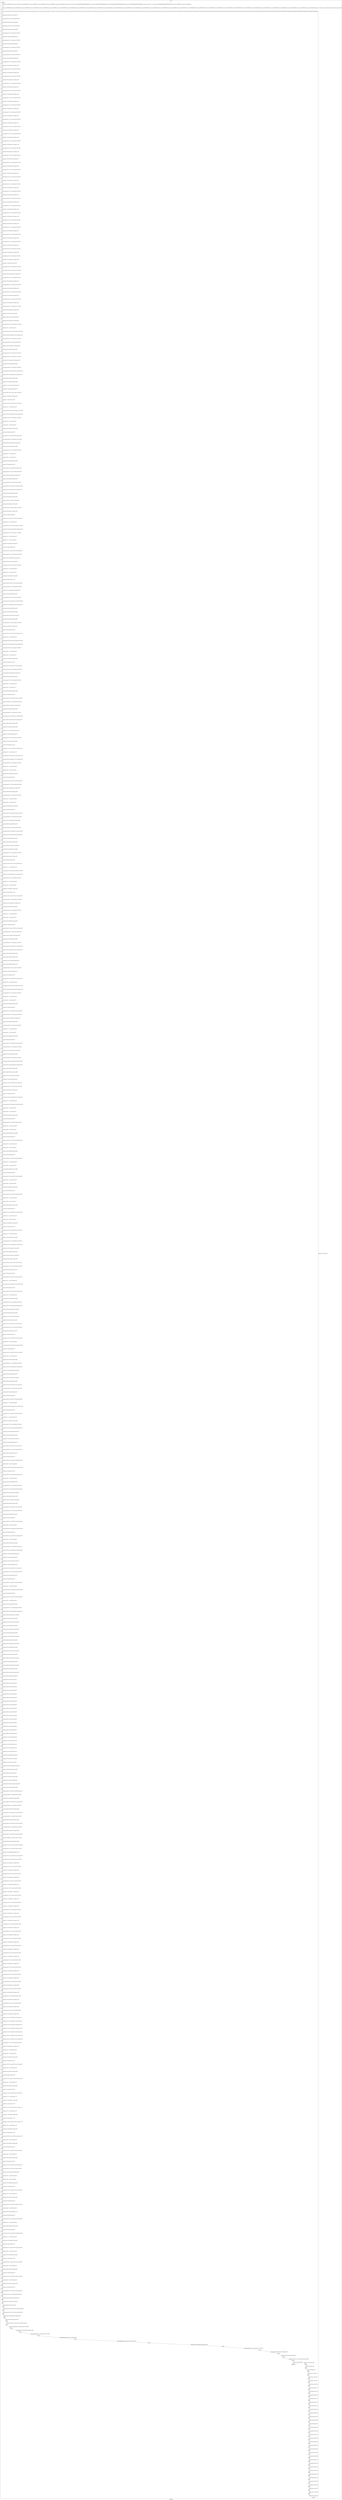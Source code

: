 digraph G {
label="Btor2XCFA";
subgraph cluster_0 {
label="main";
main_init[];
l1[];
l3[];
l4[];
l5[];
l6[];
l7[];
l8[];
l9[];
l10[];
l11[];
l12[];
l13[];
l14[];
l15[];
l16[];
l17[];
l18[];
l19[];
l20[];
l21[];
l22[];
l23[];
l24[];
l25[];
l26[];
l27[];
l28[];
l29[];
l30[];
l31[];
l32[];
l33[];
l34[];
l35[];
l36[];
l37[];
l38[];
l39[];
l40[];
l41[];
l42[];
l43[];
l44[];
l45[];
l46[];
l47[];
l48[];
l49[];
l50[];
l51[];
l52[];
l53[];
l54[];
l55[];
l56[];
l57[];
l58[];
l59[];
l60[];
l61[];
l62[];
l63[];
l64[];
l65[];
l66[];
l67[];
l68[];
l69[];
l70[];
l71[];
l72[];
l73[];
l74[];
l75[];
l76[];
l77[];
l78[];
l79[];
l80[];
l81[];
l82[];
l83[];
l84[];
l85[];
l86[];
l87[];
l88[];
l89[];
l90[];
l91[];
l92[];
l93[];
l94[];
l95[];
l96[];
l97[];
l98[];
l99[];
l100[];
l101[];
l102[];
l103[];
l104[];
l105[];
l106[];
l107[];
l108[];
l109[];
l110[];
l111[];
l112[];
l113[];
l114[];
l115[];
l116[];
l117[];
l118[];
l119[];
l120[];
l121[];
l122[];
l123[];
l124[];
l125[];
l126[];
l127[];
l128[];
l129[];
l130[];
l131[];
l132[];
l133[];
l134[];
l135[];
l136[];
l137[];
l138[];
l139[];
l140[];
l141[];
l142[];
l143[];
l144[];
l145[];
l146[];
l147[];
l148[];
l149[];
l150[];
l151[];
l152[];
l153[];
l154[];
l155[];
l156[];
l157[];
l158[];
l159[];
l160[];
l161[];
l162[];
l163[];
l164[];
l165[];
l166[];
l167[];
l168[];
l169[];
l170[];
l171[];
l172[];
l173[];
l174[];
l175[];
l176[];
l177[];
l178[];
l179[];
l180[];
l181[];
l182[];
l183[];
l184[];
l185[];
l186[];
l187[];
l188[];
l189[];
l190[];
l191[];
l192[];
l193[];
l194[];
l195[];
l196[];
l197[];
l198[];
l199[];
l200[];
l201[];
l202[];
l203[];
l204[];
l205[];
l206[];
l207[];
l208[];
l209[];
l210[];
l211[];
l212[];
l213[];
l214[];
l215[];
l216[];
l217[];
l218[];
l219[];
l220[];
l221[];
l222[];
l223[];
l224[];
l225[];
l226[];
l227[];
l228[];
l229[];
l230[];
l231[];
l232[];
l233[];
l234[];
l235[];
l236[];
l237[];
l238[];
l239[];
l240[];
l241[];
l242[];
l243[];
l244[];
l245[];
l246[];
l247[];
l248[];
l249[];
l250[];
l251[];
l252[];
l253[];
l254[];
l255[];
l256[];
l257[];
l258[];
l259[];
l260[];
l261[];
l262[];
l263[];
l264[];
l265[];
l266[];
l267[];
l268[];
l269[];
l270[];
l271[];
l272[];
l273[];
l274[];
l275[];
l276[];
l277[];
l278[];
l279[];
l280[];
l281[];
l282[];
l283[];
l284[];
l285[];
l286[];
l287[];
l288[];
l289[];
l290[];
l291[];
l292[];
l293[];
l294[];
l295[];
l296[];
l297[];
l298[];
l299[];
l300[];
l301[];
l302[];
l303[];
l304[];
l305[];
l306[];
l307[];
l308[];
l309[];
l310[];
l311[];
l312[];
l313[];
l314[];
l315[];
l316[];
l317[];
l318[];
l319[];
l320[];
l321[];
l322[];
l323[];
l324[];
l325[];
l326[];
l327[];
l328[];
l329[];
l330[];
l331[];
l332[];
l333[];
l334[];
l335[];
l336[];
l337[];
l338[];
l339[];
l340[];
l341[];
l342[];
l343[];
l344[];
l345[];
l346[];
l347[];
l348[];
l349[];
l350[];
l351[];
l352[];
l353[];
l354[];
l355[];
l356[];
l357[];
l358[];
l359[];
l360[];
l361[];
l362[];
l363[];
l364[];
l365[];
l366[];
l367[];
l368[];
l369[];
l370[];
l371[];
l372[];
l373[];
l374[];
l375[];
l376[];
l377[];
l378[];
l379[];
l380[];
l381[];
l382[];
l383[];
l384[];
l385[];
l386[];
l387[];
l388[];
l389[];
l390[];
l391[];
l392[];
l393[];
l394[];
l395[];
l396[];
l397[];
l398[];
l399[];
l400[];
l401[];
l402[];
l403[];
l404[];
l405[];
l406[];
l407[];
l408[];
l409[];
l410[];
l411[];
l412[];
l413[];
l414[];
l415[];
l416[];
l417[];
l418[];
l419[];
l420[];
l421[];
l422[];
l423[];
l424[];
l425[];
l426[];
l427[];
l428[];
l429[];
l430[];
l431[];
l432[];
l433[];
l434[];
l435[];
l436[];
l437[];
l438[];
l439[];
l440[];
l441[];
l442[];
l443[];
l444[];
l445[];
l446[];
l447[];
l448[];
l449[];
l450[];
l451[];
l452[];
l453[];
l454[];
l455[];
l456[];
l457[];
l458[];
l459[];
l460[];
l461[];
l462[];
l463[];
l464[];
l465[];
l466[];
l467[];
l468[];
l469[];
l470[];
l471[];
l472[];
l473[];
l474[];
l475[];
l476[];
l477[];
l478[];
l479[];
l480[];
l481[];
l482[];
l483[];
l484[];
l485[];
l486[];
l487[];
l488[];
l489[];
l490[];
l491[];
l492[];
l493[];
l494[];
l495[];
l496[];
l497[];
l498[];
l499[];
l500[];
l501[];
l502[];
l503[];
l504[];
l505[];
l506[];
l507[];
l508[];
l509[];
l510[];
l511[];
l512[];
l513[];
l514[];
l515[];
l516[];
l517[];
l518[];
l519[];
l520[];
l521[];
l522[];
l523[];
l524[];
l525[];
l526[];
l527[];
l528[];
l529[];
l530[];
l531[];
l532[];
l533[];
l534[];
l535[];
l536[];
l537[];
l538[];
l539[];
l540[];
l541[];
l542[];
l543[];
l544[];
l545[];
l546[];
l547[];
l548[];
l549[];
l550[];
l551[];
l552[];
l553[];
l554[];
l555[];
l556[];
l557[];
l558[];
l559[];
l560[];
l561[];
l562[];
l563[];
l564[];
l565[];
l566[];
l567[];
l568[];
l569[];
l570[];
l571[];
l572[];
l573[];
l574[];
l575[];
l576[];
l577[];
l578[];
l579[];
l580[];
l581[];
l582[];
l583[];
l584[];
l585[];
l586[];
l587[];
l588[];
l589[];
l590[];
l591[];
l592[];
l593[];
l594[];
l595[];
l596[];
l597[];
l598[];
l599[];
l600[];
l601[];
l602[];
l603[];
l604[];
l605[];
l606[];
l607[];
l608[];
l609[];
l610[];
l611[];
l612[];
l613[];
l614[];
l615[];
l616[];
l617[];
l618[];
l619[];
l620[];
l621[];
l622[];
l623[];
l624[];
l625[];
l626[];
l627[];
l628[];
l629[];
l630[];
l631[];
l632[];
l633[];
l634[];
l635[];
l636[];
l637[];
l638[];
l639[];
l640[];
l641[];
l642[];
l643[];
l644[];
l645[];
l646[];
l647[];
l648[];
l649[];
l650[];
l651[];
l652[];
l653[];
l654[];
l655[];
l656[];
l657[];
main_error[];
l658[];
l659[];
l660[];
l661[];
l662[];
l663[];
l664[];
l665[];
l666[];
l667[];
l668[];
l669[];
l670[];
l671[];
l672[];
l673[];
l674[];
l675[];
l676[];
l677[];
l678[];
l679[];
l680[];
l681[];
l682[];
l683[];
l684[];
l685[];
l686[];
l687[];
l688[];
l689[];
l690[];
l691[];
l692[];
l693[];
l694[];
l695[];
main_init -> l1 [label="[(assign const_5 #b00000000),(assign const_74 #b0),(assign const_84 #b00000000),(assign const_87 #b00000001),(assign const_90 #b00000010),(assign const_93 #b00000011),(assign const_96 #b00000100),(assign const_231 #b1),(assign const_252 #b00000000000000000000000000000011),(assign const_253 #b000000000000000000000000),(assign const_266 #b00000000000000000000000000000000),(assign const_275 #b00000000000000000000000000000001),(assign const_473 #b11111111),(assign const_480 #b00000000000000000000000000000010),(assign const_748 #b00000110),(assign const_749 #b00000101)] "];
l3 -> l4 [label="[(havoc input_159),(havoc input_161),(havoc input_163),(havoc input_165),(havoc input_167),(havoc input_169),(havoc input_171),(havoc input_173),(havoc input_175),(havoc input_177),(havoc input_179),(havoc input_181),(havoc input_183),(havoc input_185),(havoc input_187),(havoc input_189),(havoc input_191),(havoc input_193),(havoc input_195),(havoc input_197),(havoc input_199),(havoc input_201),(havoc input_203),(havoc input_205),(havoc input_207),(havoc input_209),(havoc input_211),(havoc input_213),(havoc input_215),(havoc input_217),(havoc input_219),(havoc input_221),(havoc input_223),(havoc input_225),(havoc input_227),(havoc input_229),(havoc input_233),(havoc input_249),(havoc input_273),(havoc input_307),(havoc input_340),(havoc input_373),(havoc input_406),(havoc input_439),(havoc input_472),(havoc input_525),(havoc input_543),(havoc input_561),(havoc input_579),(havoc input_597),(havoc input_615),(havoc input_633),(havoc input_636),(havoc input_639),(havoc input_642),(havoc input_645),(havoc input_648),(havoc input_651)] "];
l4 -> l5 [label="[(assign binary_83 (bvand state_75 (bvnot state_77)))] "];
l5 -> l6 [label="[(assign comparison_85 (ite (= const_84 state_6) #b1 #b0))] "];
l6 -> l7 [label="[(assign binary_86 (bvand binary_83 comparison_85))] "];
l7 -> l8 [label="[(assign comparison_88 (ite (= const_87 state_8) #b1 #b0))] "];
l8 -> l9 [label="[(assign binary_89 (bvand binary_86 comparison_88))] "];
l9 -> l10 [label="[(assign comparison_91 (ite (= const_90 state_10) #b1 #b0))] "];
l10 -> l11 [label="[(assign binary_92 (bvand binary_89 comparison_91))] "];
l11 -> l12 [label="[(assign comparison_94 (ite (= const_93 state_12) #b1 #b0))] "];
l12 -> l13 [label="[(assign binary_95 (bvand binary_92 comparison_94))] "];
l13 -> l14 [label="[(assign comparison_97 (ite (= const_96 state_14) #b1 #b0))] "];
l14 -> l15 [label="[(assign binary_98 (bvand binary_95 comparison_97))] "];
l15 -> l16 [label="[(assign comparison_99 (ite (= const_84 state_16) #b1 #b0))] "];
l16 -> l17 [label="[(assign binary_100 (bvand binary_98 comparison_99))] "];
l17 -> l18 [label="[(assign comparison_101 (ite (= const_93 state_18) #b1 #b0))] "];
l18 -> l19 [label="[(assign binary_102 (bvand binary_100 comparison_101))] "];
l19 -> l20 [label="[(assign comparison_103 (ite (= const_87 state_20) #b1 #b0))] "];
l20 -> l21 [label="[(assign binary_104 (bvand binary_102 comparison_103))] "];
l21 -> l22 [label="[(assign comparison_105 (ite (= const_84 state_22) #b1 #b0))] "];
l22 -> l23 [label="[(assign binary_106 (bvand binary_104 comparison_105))] "];
l23 -> l24 [label="[(assign comparison_107 (ite (= const_84 state_24) #b1 #b0))] "];
l24 -> l25 [label="[(assign binary_108 (bvand binary_106 comparison_107))] "];
l25 -> l26 [label="[(assign comparison_109 (ite (= const_87 state_26) #b1 #b0))] "];
l26 -> l27 [label="[(assign binary_110 (bvand binary_108 comparison_109))] "];
l27 -> l28 [label="[(assign comparison_111 (ite (= const_87 state_28) #b1 #b0))] "];
l28 -> l29 [label="[(assign binary_112 (bvand binary_110 comparison_111))] "];
l29 -> l30 [label="[(assign comparison_113 (ite (= const_84 state_30) #b1 #b0))] "];
l30 -> l31 [label="[(assign binary_114 (bvand binary_112 comparison_113))] "];
l31 -> l32 [label="[(assign comparison_115 (ite (= const_84 state_32) #b1 #b0))] "];
l32 -> l33 [label="[(assign binary_116 (bvand binary_114 comparison_115))] "];
l33 -> l34 [label="[(assign comparison_117 (ite (= const_84 state_34) #b1 #b0))] "];
l34 -> l35 [label="[(assign binary_118 (bvand binary_116 comparison_117))] "];
l35 -> l36 [label="[(assign comparison_119 (ite (= const_87 state_36) #b1 #b0))] "];
l36 -> l37 [label="[(assign binary_120 (bvand binary_118 comparison_119))] "];
l37 -> l38 [label="[(assign comparison_121 (ite (= const_87 state_38) #b1 #b0))] "];
l38 -> l39 [label="[(assign binary_122 (bvand binary_120 comparison_121))] "];
l39 -> l40 [label="[(assign comparison_123 (ite (= const_84 state_40) #b1 #b0))] "];
l40 -> l41 [label="[(assign binary_124 (bvand binary_122 comparison_123))] "];
l41 -> l42 [label="[(assign comparison_125 (ite (= const_84 state_42) #b1 #b0))] "];
l42 -> l43 [label="[(assign binary_126 (bvand binary_124 comparison_125))] "];
l43 -> l44 [label="[(assign comparison_127 (ite (= const_87 state_44) #b1 #b0))] "];
l44 -> l45 [label="[(assign binary_128 (bvand binary_126 comparison_127))] "];
l45 -> l46 [label="[(assign comparison_129 (ite (= const_84 state_46) #b1 #b0))] "];
l46 -> l47 [label="[(assign binary_130 (bvand binary_128 comparison_129))] "];
l47 -> l48 [label="[(assign comparison_131 (ite (= const_87 state_48) #b1 #b0))] "];
l48 -> l49 [label="[(assign binary_132 (bvand binary_130 comparison_131))] "];
l49 -> l50 [label="[(assign comparison_133 (ite (= const_87 state_50) #b1 #b0))] "];
l50 -> l51 [label="[(assign binary_134 (bvand binary_132 comparison_133))] "];
l51 -> l52 [label="[(assign comparison_135 (ite (= const_84 state_52) #b1 #b0))] "];
l52 -> l53 [label="[(assign binary_136 (bvand binary_134 comparison_135))] "];
l53 -> l54 [label="[(assign comparison_137 (ite (= const_84 state_54) #b1 #b0))] "];
l54 -> l55 [label="[(assign binary_138 (bvand binary_136 comparison_137))] "];
l55 -> l56 [label="[(assign comparison_139 (ite (= const_84 state_56) #b1 #b0))] "];
l56 -> l57 [label="[(assign binary_140 (bvand binary_138 comparison_139))] "];
l57 -> l58 [label="[(assign comparison_141 (ite (= const_84 state_58) #b1 #b0))] "];
l58 -> l59 [label="[(assign binary_142 (bvand binary_140 comparison_141))] "];
l59 -> l60 [label="[(assign comparison_143 (ite (= const_84 state_60) #b1 #b0))] "];
l60 -> l61 [label="[(assign binary_144 (bvand binary_142 comparison_143))] "];
l61 -> l62 [label="[(assign comparison_145 (ite (= const_84 state_62) #b1 #b0))] "];
l62 -> l63 [label="[(assign binary_146 (bvand binary_144 comparison_145))] "];
l63 -> l64 [label="[(assign comparison_147 (ite (= const_84 state_64) #b1 #b0))] "];
l64 -> l65 [label="[(assign binary_148 (bvand binary_146 comparison_147))] "];
l65 -> l66 [label="[(assign comparison_149 (ite (= const_84 state_66) #b1 #b0))] "];
l66 -> l67 [label="[(assign binary_150 (bvand binary_148 comparison_149))] "];
l67 -> l68 [label="[(assign comparison_151 (ite (= const_84 state_68) #b1 #b0))] "];
l68 -> l69 [label="[(assign binary_152 (bvand binary_150 comparison_151))] "];
l69 -> l70 [label="[(assign comparison_153 (ite (= const_84 state_70) #b1 #b0))] "];
l70 -> l71 [label="[(assign binary_154 (bvand binary_152 comparison_153))] "];
l71 -> l72 [label="[(assign comparison_155 (ite (= const_84 state_72) #b1 #b0))] "];
l72 -> l73 [label="[(assign binary_156 (bvand binary_154 comparison_155))] "];
l73 -> l74 [label="[(assign binary_157 (bvand state_81 binary_156))] "];
l74 -> l75 [label="[(assign comparison_234 (ite (= const_84 input_159) #b1 #b0))] "];
l75 -> l76 [label="[(assign comparison_235 (ite (= const_84 input_161) #b1 #b0))] "];
l76 -> l77 [label="[(assign binary_236 (bvand comparison_234 comparison_235))] "];
l77 -> l78 [label="[(assign comparison_237 (ite (= const_84 input_163) #b1 #b0))] "];
l78 -> l79 [label="[(assign binary_238 (bvand binary_236 comparison_237))] "];
l79 -> l80 [label="[(assign comparison_239 (ite (= const_84 input_165) #b1 #b0))] "];
l80 -> l81 [label="[(assign binary_240 (bvand binary_238 comparison_239))] "];
l81 -> l82 [label="[(assign comparison_241 (ite (= const_84 input_167) #b1 #b0))] "];
l82 -> l83 [label="[(assign binary_242 (bvand binary_240 comparison_241))] "];
l83 -> l84 [label="[(assign comparison_243 (ite (= const_84 input_169) #b1 #b0))] "];
l84 -> l85 [label="[(assign binary_244 (bvand binary_242 comparison_243))] "];
l85 -> l86 [label="[(assign comparison_245 (ite (= const_84 input_171) #b1 #b0))] "];
l86 -> l87 [label="[(assign binary_246 (bvand binary_244 comparison_245))] "];
l87 -> l88 [label="[(assign binary_247 (bvand input_227 binary_246))] "];
l88 -> l89 [label="[(assign binary_248 (bvor (bvnot input_233) binary_247))] "];
l89 -> l90 [label="[(assign binary_250 (bvand input_227 (bvnot input_233)))] "];
l90 -> l91 [label="[(assign comparison_251 (ite (= input_159 input_215) #b1 #b0))] "];
l91 -> l92 [label="[(assign binary_254 (++ const_253 input_221))] "];
l92 -> l93 [label="[(assign comparison_255 (ite (bvule const_252 binary_254) #b1 #b0))] "];
l93 -> l94 [label="[(assign binary_256 (bvand comparison_251 (bvnot comparison_255)))] "];
l94 -> l95 [label="[(assign comparison_257 (ite (= const_84 input_173) #b1 #b0))] "];
l95 -> l96 [label="[(assign comparison_258 (ite (= const_84 input_219) #b1 #b0))] "];
l96 -> l97 [label="[(assign binary_259 (bvor comparison_257 comparison_258))] "];
l97 -> l98 [label="[(assign binary_260 (bvand binary_256 binary_259))] "];
l98 -> l99 [label="[(assign comparison_261 (ite (= const_84 input_187) #b1 #b0))] "];
l99 -> l100 [label="[(assign comparison_262 (ite (= const_84 input_217) #b1 #b0))] "];
l100 -> l101 [label="[(assign binary_263 (bvor comparison_261 comparison_262))] "];
l101 -> l102 [label="[(assign binary_264 (bvand binary_260 binary_263))] "];
l102 -> l103 [label="[(assign comparison_265 (ite (= const_84 input_201) #b1 #b0))] "];
l103 -> l104 [label="[(assign comparison_267 (ite (bvule binary_254 const_266) #b1 #b0))] "];
l104 -> l105 [label="[(assign binary_268 (bvor comparison_265 (bvnot comparison_267)))] "];
l105 -> l106 [label="[(assign binary_269 (bvand binary_264 binary_268))] "];
l106 -> l107 [label="[(assign binary_270 (bvand binary_250 binary_269))] "];
l107 -> l108 [label="[(assign binary_271 (bvor (bvnot input_249) binary_270))] "];
l108 -> l109 [label="[(assign binary_272 (bvand binary_248 binary_271))] "];
l109 -> l110 [label="[(assign comparison_274 (ite (= input_161 input_215) #b1 #b0))] "];
l110 -> l111 [label="[(assign binary_276 (bvadd const_275 binary_254))] "];
l111 -> l112 [label="[(assign slice_277 (extract binary_276 0 8))] "];
l112 -> l113 [label="[(assign ternary_278 (ite (= input_249 #b1) slice_277 input_221))] "];
l113 -> l114 [label="[(assign binary_279 (++ const_253 ternary_278))] "];
l114 -> l115 [label="[(assign comparison_280 (ite (bvule const_252 binary_279) #b1 #b0))] "];
l115 -> l116 [label="[(assign binary_281 (bvand comparison_274 (bvnot comparison_280)))] "];
l116 -> l117 [label="[(assign comparison_282 (ite (= const_84 input_175) #b1 #b0))] "];
l117 -> l118 [label="[(assign binary_283 (++ const_253 input_219))] "];
l118 -> l119 [label="[(assign binary_284 (++ const_253 input_187))] "];
l119 -> l120 [label="[(assign binary_285 (bvadd binary_283 binary_284))] "];
l120 -> l121 [label="[(assign slice_286 (extract binary_285 0 8))] "];
l121 -> l122 [label="[(assign ternary_287 (ite (= input_249 #b1) slice_286 input_219))] "];
l122 -> l123 [label="[(assign comparison_288 (ite (= const_84 ternary_287) #b1 #b0))] "];
l123 -> l124 [label="[(assign binary_289 (bvor comparison_282 comparison_288))] "];
l124 -> l125 [label="[(assign binary_290 (bvand binary_281 binary_289))] "];
l125 -> l126 [label="[(assign comparison_291 (ite (= const_84 input_189) #b1 #b0))] "];
l126 -> l127 [label="[(assign binary_292 (++ const_253 input_217))] "];
l127 -> l128 [label="[(assign binary_293 (++ const_253 input_173))] "];
l128 -> l129 [label="[(assign binary_294 (bvadd binary_292 binary_293))] "];
l129 -> l130 [label="[(assign slice_295 (extract binary_294 0 8))] "];
l130 -> l131 [label="[(assign ternary_296 (ite (= input_249 #b1) slice_295 input_217))] "];
l131 -> l132 [label="[(assign comparison_297 (ite (= const_84 ternary_296) #b1 #b0))] "];
l132 -> l133 [label="[(assign binary_298 (bvor comparison_291 comparison_297))] "];
l133 -> l134 [label="[(assign binary_299 (bvand binary_290 binary_298))] "];
l134 -> l135 [label="[(assign comparison_300 (ite (= const_84 input_203) #b1 #b0))] "];
l135 -> l136 [label="[(assign comparison_301 (ite (bvule binary_279 const_266) #b1 #b0))] "];
l136 -> l137 [label="[(assign binary_302 (bvor comparison_300 (bvnot comparison_301)))] "];
l137 -> l138 [label="[(assign binary_303 (bvand binary_299 binary_302))] "];
l138 -> l139 [label="[(assign binary_304 (bvand binary_250 binary_303))] "];
l139 -> l140 [label="[(assign binary_305 (bvor (bvnot input_273) binary_304))] "];
l140 -> l141 [label="[(assign binary_306 (bvand binary_272 binary_305))] "];
l141 -> l142 [label="[(assign comparison_308 (ite (= input_163 input_215) #b1 #b0))] "];
l142 -> l143 [label="[(assign binary_309 (bvadd const_275 binary_279))] "];
l143 -> l144 [label="[(assign slice_310 (extract binary_309 0 8))] "];
l144 -> l145 [label="[(assign ternary_311 (ite (= input_273 #b1) slice_310 ternary_278))] "];
l145 -> l146 [label="[(assign binary_312 (++ const_253 ternary_311))] "];
l146 -> l147 [label="[(assign comparison_313 (ite (bvule const_252 binary_312) #b1 #b0))] "];
l147 -> l148 [label="[(assign binary_314 (bvand comparison_308 (bvnot comparison_313)))] "];
l148 -> l149 [label="[(assign comparison_315 (ite (= const_84 input_177) #b1 #b0))] "];
l149 -> l150 [label="[(assign binary_316 (++ const_253 ternary_287))] "];
l150 -> l151 [label="[(assign binary_317 (++ const_253 input_189))] "];
l151 -> l152 [label="[(assign binary_318 (bvadd binary_316 binary_317))] "];
l152 -> l153 [label="[(assign slice_319 (extract binary_318 0 8))] "];
l153 -> l154 [label="[(assign ternary_320 (ite (= input_273 #b1) slice_319 ternary_287))] "];
l154 -> l155 [label="[(assign comparison_321 (ite (= const_84 ternary_320) #b1 #b0))] "];
l155 -> l156 [label="[(assign binary_322 (bvor comparison_315 comparison_321))] "];
l156 -> l157 [label="[(assign binary_323 (bvand binary_314 binary_322))] "];
l157 -> l158 [label="[(assign comparison_324 (ite (= const_84 input_191) #b1 #b0))] "];
l158 -> l159 [label="[(assign binary_325 (++ const_253 ternary_296))] "];
l159 -> l160 [label="[(assign binary_326 (++ const_253 input_175))] "];
l160 -> l161 [label="[(assign binary_327 (bvadd binary_325 binary_326))] "];
l161 -> l162 [label="[(assign slice_328 (extract binary_327 0 8))] "];
l162 -> l163 [label="[(assign ternary_329 (ite (= input_273 #b1) slice_328 ternary_296))] "];
l163 -> l164 [label="[(assign comparison_330 (ite (= const_84 ternary_329) #b1 #b0))] "];
l164 -> l165 [label="[(assign binary_331 (bvor comparison_324 comparison_330))] "];
l165 -> l166 [label="[(assign binary_332 (bvand binary_323 binary_331))] "];
l166 -> l167 [label="[(assign comparison_333 (ite (= const_84 input_205) #b1 #b0))] "];
l167 -> l168 [label="[(assign comparison_334 (ite (bvule binary_312 const_266) #b1 #b0))] "];
l168 -> l169 [label="[(assign binary_335 (bvor comparison_333 (bvnot comparison_334)))] "];
l169 -> l170 [label="[(assign binary_336 (bvand binary_332 binary_335))] "];
l170 -> l171 [label="[(assign binary_337 (bvand binary_250 binary_336))] "];
l171 -> l172 [label="[(assign binary_338 (bvor (bvnot input_307) binary_337))] "];
l172 -> l173 [label="[(assign binary_339 (bvand binary_306 binary_338))] "];
l173 -> l174 [label="[(assign comparison_341 (ite (= input_165 input_215) #b1 #b0))] "];
l174 -> l175 [label="[(assign binary_342 (bvadd const_275 binary_312))] "];
l175 -> l176 [label="[(assign slice_343 (extract binary_342 0 8))] "];
l176 -> l177 [label="[(assign ternary_344 (ite (= input_307 #b1) slice_343 ternary_311))] "];
l177 -> l178 [label="[(assign binary_345 (++ const_253 ternary_344))] "];
l178 -> l179 [label="[(assign comparison_346 (ite (bvule const_252 binary_345) #b1 #b0))] "];
l179 -> l180 [label="[(assign binary_347 (bvand comparison_341 (bvnot comparison_346)))] "];
l180 -> l181 [label="[(assign comparison_348 (ite (= const_84 input_179) #b1 #b0))] "];
l181 -> l182 [label="[(assign binary_349 (++ const_253 ternary_320))] "];
l182 -> l183 [label="[(assign binary_350 (++ const_253 input_191))] "];
l183 -> l184 [label="[(assign binary_351 (bvadd binary_349 binary_350))] "];
l184 -> l185 [label="[(assign slice_352 (extract binary_351 0 8))] "];
l185 -> l186 [label="[(assign ternary_353 (ite (= input_307 #b1) slice_352 ternary_320))] "];
l186 -> l187 [label="[(assign comparison_354 (ite (= const_84 ternary_353) #b1 #b0))] "];
l187 -> l188 [label="[(assign binary_355 (bvor comparison_348 comparison_354))] "];
l188 -> l189 [label="[(assign binary_356 (bvand binary_347 binary_355))] "];
l189 -> l190 [label="[(assign comparison_357 (ite (= const_84 input_193) #b1 #b0))] "];
l190 -> l191 [label="[(assign binary_358 (++ const_253 ternary_329))] "];
l191 -> l192 [label="[(assign binary_359 (++ const_253 input_177))] "];
l192 -> l193 [label="[(assign binary_360 (bvadd binary_358 binary_359))] "];
l193 -> l194 [label="[(assign slice_361 (extract binary_360 0 8))] "];
l194 -> l195 [label="[(assign ternary_362 (ite (= input_307 #b1) slice_361 ternary_329))] "];
l195 -> l196 [label="[(assign comparison_363 (ite (= const_84 ternary_362) #b1 #b0))] "];
l196 -> l197 [label="[(assign binary_364 (bvor comparison_357 comparison_363))] "];
l197 -> l198 [label="[(assign binary_365 (bvand binary_356 binary_364))] "];
l198 -> l199 [label="[(assign comparison_366 (ite (= const_84 input_207) #b1 #b0))] "];
l199 -> l200 [label="[(assign comparison_367 (ite (bvule binary_345 const_266) #b1 #b0))] "];
l200 -> l201 [label="[(assign binary_368 (bvor comparison_366 (bvnot comparison_367)))] "];
l201 -> l202 [label="[(assign binary_369 (bvand binary_365 binary_368))] "];
l202 -> l203 [label="[(assign binary_370 (bvand binary_250 binary_369))] "];
l203 -> l204 [label="[(assign binary_371 (bvor (bvnot input_340) binary_370))] "];
l204 -> l205 [label="[(assign binary_372 (bvand binary_339 binary_371))] "];
l205 -> l206 [label="[(assign comparison_374 (ite (= input_167 input_215) #b1 #b0))] "];
l206 -> l207 [label="[(assign binary_375 (bvadd const_275 binary_345))] "];
l207 -> l208 [label="[(assign slice_376 (extract binary_375 0 8))] "];
l208 -> l209 [label="[(assign ternary_377 (ite (= input_340 #b1) slice_376 ternary_344))] "];
l209 -> l210 [label="[(assign binary_378 (++ const_253 ternary_377))] "];
l210 -> l211 [label="[(assign comparison_379 (ite (bvule const_252 binary_378) #b1 #b0))] "];
l211 -> l212 [label="[(assign binary_380 (bvand comparison_374 (bvnot comparison_379)))] "];
l212 -> l213 [label="[(assign comparison_381 (ite (= const_84 input_181) #b1 #b0))] "];
l213 -> l214 [label="[(assign binary_382 (++ const_253 ternary_353))] "];
l214 -> l215 [label="[(assign binary_383 (++ const_253 input_193))] "];
l215 -> l216 [label="[(assign binary_384 (bvadd binary_382 binary_383))] "];
l216 -> l217 [label="[(assign slice_385 (extract binary_384 0 8))] "];
l217 -> l218 [label="[(assign ternary_386 (ite (= input_340 #b1) slice_385 ternary_353))] "];
l218 -> l219 [label="[(assign comparison_387 (ite (= const_84 ternary_386) #b1 #b0))] "];
l219 -> l220 [label="[(assign binary_388 (bvor comparison_381 comparison_387))] "];
l220 -> l221 [label="[(assign binary_389 (bvand binary_380 binary_388))] "];
l221 -> l222 [label="[(assign comparison_390 (ite (= const_84 input_195) #b1 #b0))] "];
l222 -> l223 [label="[(assign binary_391 (++ const_253 ternary_362))] "];
l223 -> l224 [label="[(assign binary_392 (++ const_253 input_179))] "];
l224 -> l225 [label="[(assign binary_393 (bvadd binary_391 binary_392))] "];
l225 -> l226 [label="[(assign slice_394 (extract binary_393 0 8))] "];
l226 -> l227 [label="[(assign ternary_395 (ite (= input_340 #b1) slice_394 ternary_362))] "];
l227 -> l228 [label="[(assign comparison_396 (ite (= const_84 ternary_395) #b1 #b0))] "];
l228 -> l229 [label="[(assign binary_397 (bvor comparison_390 comparison_396))] "];
l229 -> l230 [label="[(assign binary_398 (bvand binary_389 binary_397))] "];
l230 -> l231 [label="[(assign comparison_399 (ite (= const_84 input_209) #b1 #b0))] "];
l231 -> l232 [label="[(assign comparison_400 (ite (bvule binary_378 const_266) #b1 #b0))] "];
l232 -> l233 [label="[(assign binary_401 (bvor comparison_399 (bvnot comparison_400)))] "];
l233 -> l234 [label="[(assign binary_402 (bvand binary_398 binary_401))] "];
l234 -> l235 [label="[(assign binary_403 (bvand binary_250 binary_402))] "];
l235 -> l236 [label="[(assign binary_404 (bvor (bvnot input_373) binary_403))] "];
l236 -> l237 [label="[(assign binary_405 (bvand binary_372 binary_404))] "];
l237 -> l238 [label="[(assign comparison_407 (ite (= input_169 input_215) #b1 #b0))] "];
l238 -> l239 [label="[(assign binary_408 (bvadd const_275 binary_378))] "];
l239 -> l240 [label="[(assign slice_409 (extract binary_408 0 8))] "];
l240 -> l241 [label="[(assign ternary_410 (ite (= input_373 #b1) slice_409 ternary_377))] "];
l241 -> l242 [label="[(assign binary_411 (++ const_253 ternary_410))] "];
l242 -> l243 [label="[(assign comparison_412 (ite (bvule const_252 binary_411) #b1 #b0))] "];
l243 -> l244 [label="[(assign binary_413 (bvand comparison_407 (bvnot comparison_412)))] "];
l244 -> l245 [label="[(assign comparison_414 (ite (= const_84 input_183) #b1 #b0))] "];
l245 -> l246 [label="[(assign binary_415 (++ const_253 ternary_386))] "];
l246 -> l247 [label="[(assign binary_416 (++ const_253 input_195))] "];
l247 -> l248 [label="[(assign binary_417 (bvadd binary_415 binary_416))] "];
l248 -> l249 [label="[(assign slice_418 (extract binary_417 0 8))] "];
l249 -> l250 [label="[(assign ternary_419 (ite (= input_373 #b1) slice_418 ternary_386))] "];
l250 -> l251 [label="[(assign comparison_420 (ite (= const_84 ternary_419) #b1 #b0))] "];
l251 -> l252 [label="[(assign binary_421 (bvor comparison_414 comparison_420))] "];
l252 -> l253 [label="[(assign binary_422 (bvand binary_413 binary_421))] "];
l253 -> l254 [label="[(assign comparison_423 (ite (= const_84 input_197) #b1 #b0))] "];
l254 -> l255 [label="[(assign binary_424 (++ const_253 ternary_395))] "];
l255 -> l256 [label="[(assign binary_425 (++ const_253 input_181))] "];
l256 -> l257 [label="[(assign binary_426 (bvadd binary_424 binary_425))] "];
l257 -> l258 [label="[(assign slice_427 (extract binary_426 0 8))] "];
l258 -> l259 [label="[(assign ternary_428 (ite (= input_373 #b1) slice_427 ternary_395))] "];
l259 -> l260 [label="[(assign comparison_429 (ite (= const_84 ternary_428) #b1 #b0))] "];
l260 -> l261 [label="[(assign binary_430 (bvor comparison_423 comparison_429))] "];
l261 -> l262 [label="[(assign binary_431 (bvand binary_422 binary_430))] "];
l262 -> l263 [label="[(assign comparison_432 (ite (= const_84 input_211) #b1 #b0))] "];
l263 -> l264 [label="[(assign comparison_433 (ite (bvule binary_411 const_266) #b1 #b0))] "];
l264 -> l265 [label="[(assign binary_434 (bvor comparison_432 (bvnot comparison_433)))] "];
l265 -> l266 [label="[(assign binary_435 (bvand binary_431 binary_434))] "];
l266 -> l267 [label="[(assign binary_436 (bvand binary_250 binary_435))] "];
l267 -> l268 [label="[(assign binary_437 (bvor (bvnot input_406) binary_436))] "];
l268 -> l269 [label="[(assign binary_438 (bvand binary_405 binary_437))] "];
l269 -> l270 [label="[(assign comparison_440 (ite (= input_171 input_215) #b1 #b0))] "];
l270 -> l271 [label="[(assign binary_441 (bvadd const_275 binary_411))] "];
l271 -> l272 [label="[(assign slice_442 (extract binary_441 0 8))] "];
l272 -> l273 [label="[(assign ternary_443 (ite (= input_406 #b1) slice_442 ternary_410))] "];
l273 -> l274 [label="[(assign binary_444 (++ const_253 ternary_443))] "];
l274 -> l275 [label="[(assign comparison_445 (ite (bvule const_252 binary_444) #b1 #b0))] "];
l275 -> l276 [label="[(assign binary_446 (bvand comparison_440 (bvnot comparison_445)))] "];
l276 -> l277 [label="[(assign comparison_447 (ite (= const_84 input_185) #b1 #b0))] "];
l277 -> l278 [label="[(assign binary_448 (++ const_253 ternary_419))] "];
l278 -> l279 [label="[(assign binary_449 (++ const_253 input_197))] "];
l279 -> l280 [label="[(assign binary_450 (bvadd binary_448 binary_449))] "];
l280 -> l281 [label="[(assign slice_451 (extract binary_450 0 8))] "];
l281 -> l282 [label="[(assign ternary_452 (ite (= input_406 #b1) slice_451 ternary_419))] "];
l282 -> l283 [label="[(assign comparison_453 (ite (= const_84 ternary_452) #b1 #b0))] "];
l283 -> l284 [label="[(assign binary_454 (bvor comparison_447 comparison_453))] "];
l284 -> l285 [label="[(assign binary_455 (bvand binary_446 binary_454))] "];
l285 -> l286 [label="[(assign comparison_456 (ite (= const_84 input_199) #b1 #b0))] "];
l286 -> l287 [label="[(assign binary_457 (++ const_253 ternary_428))] "];
l287 -> l288 [label="[(assign binary_458 (++ const_253 input_183))] "];
l288 -> l289 [label="[(assign binary_459 (bvadd binary_457 binary_458))] "];
l289 -> l290 [label="[(assign slice_460 (extract binary_459 0 8))] "];
l290 -> l291 [label="[(assign ternary_461 (ite (= input_406 #b1) slice_460 ternary_428))] "];
l291 -> l292 [label="[(assign comparison_462 (ite (= const_84 ternary_461) #b1 #b0))] "];
l292 -> l293 [label="[(assign binary_463 (bvor comparison_456 comparison_462))] "];
l293 -> l294 [label="[(assign binary_464 (bvand binary_455 binary_463))] "];
l294 -> l295 [label="[(assign comparison_465 (ite (= const_84 input_213) #b1 #b0))] "];
l295 -> l296 [label="[(assign comparison_466 (ite (bvule binary_444 const_266) #b1 #b0))] "];
l296 -> l297 [label="[(assign binary_467 (bvor comparison_465 (bvnot comparison_466)))] "];
l297 -> l298 [label="[(assign binary_468 (bvand binary_464 binary_467))] "];
l298 -> l299 [label="[(assign binary_469 (bvand binary_250 binary_468))] "];
l299 -> l300 [label="[(assign binary_470 (bvor (bvnot input_439) binary_469))] "];
l300 -> l301 [label="[(assign binary_471 (bvand binary_438 binary_470))] "];
l301 -> l302 [label="[(assign ternary_474 (ite (= input_249 #b1) const_473 input_159))] "];
l302 -> l303 [label="[(assign comparison_475 (ite (= const_473 ternary_474) #b1 #b0))] "];
l303 -> l304 [label="[(assign binary_476 (bvadd const_275 binary_444))] "];
l304 -> l305 [label="[(assign slice_477 (extract binary_476 0 8))] "];
l305 -> l306 [label="[(assign ternary_478 (ite (= input_439 #b1) slice_477 ternary_443))] "];
l306 -> l307 [label="[(assign binary_479 (++ const_253 ternary_478))] "];
l307 -> l308 [label="[(assign comparison_481 (ite (bvule binary_479 const_480) #b1 #b0))] "];
l308 -> l309 [label="[(assign binary_482 (++ const_253 input_223))] "];
l309 -> l310 [label="[(assign binary_483 (++ const_253 input_201))] "];
l310 -> l311 [label="[(assign binary_484 (bvadd binary_482 binary_483))] "];
l311 -> l312 [label="[(assign slice_485 (extract binary_484 0 8))] "];
l312 -> l313 [label="[(assign ternary_486 (ite (= input_249 #b1) slice_485 input_223))] "];
l313 -> l314 [label="[(assign binary_487 (++ const_253 ternary_486))] "];
l314 -> l315 [label="[(assign binary_488 (++ const_253 input_203))] "];
l315 -> l316 [label="[(assign binary_489 (bvadd binary_487 binary_488))] "];
l316 -> l317 [label="[(assign slice_490 (extract binary_489 0 8))] "];
l317 -> l318 [label="[(assign ternary_491 (ite (= input_273 #b1) slice_490 ternary_486))] "];
l318 -> l319 [label="[(assign binary_492 (++ const_253 ternary_491))] "];
l319 -> l320 [label="[(assign binary_493 (++ const_253 input_205))] "];
l320 -> l321 [label="[(assign binary_494 (bvadd binary_492 binary_493))] "];
l321 -> l322 [label="[(assign slice_495 (extract binary_494 0 8))] "];
l322 -> l323 [label="[(assign ternary_496 (ite (= input_307 #b1) slice_495 ternary_491))] "];
l323 -> l324 [label="[(assign binary_497 (++ const_253 ternary_496))] "];
l324 -> l325 [label="[(assign binary_498 (++ const_253 input_207))] "];
l325 -> l326 [label="[(assign binary_499 (bvadd binary_497 binary_498))] "];
l326 -> l327 [label="[(assign slice_500 (extract binary_499 0 8))] "];
l327 -> l328 [label="[(assign ternary_501 (ite (= input_340 #b1) slice_500 ternary_496))] "];
l328 -> l329 [label="[(assign binary_502 (++ const_253 ternary_501))] "];
l329 -> l330 [label="[(assign binary_503 (++ const_253 input_209))] "];
l330 -> l331 [label="[(assign binary_504 (bvadd binary_502 binary_503))] "];
l331 -> l332 [label="[(assign slice_505 (extract binary_504 0 8))] "];
l332 -> l333 [label="[(assign ternary_506 (ite (= input_373 #b1) slice_505 ternary_501))] "];
l333 -> l334 [label="[(assign binary_507 (++ const_253 ternary_506))] "];
l334 -> l335 [label="[(assign binary_508 (++ const_253 input_211))] "];
l335 -> l336 [label="[(assign binary_509 (bvadd binary_507 binary_508))] "];
l336 -> l337 [label="[(assign slice_510 (extract binary_509 0 8))] "];
l337 -> l338 [label="[(assign ternary_511 (ite (= input_406 #b1) slice_510 ternary_506))] "];
l338 -> l339 [label="[(assign binary_512 (++ const_253 ternary_511))] "];
l339 -> l340 [label="[(assign binary_513 (++ const_253 input_213))] "];
l340 -> l341 [label="[(assign binary_514 (bvadd binary_512 binary_513))] "];
l341 -> l342 [label="[(assign slice_515 (extract binary_514 0 8))] "];
l342 -> l343 [label="[(assign ternary_516 (ite (= input_439 #b1) slice_515 ternary_511))] "];
l343 -> l344 [label="[(assign binary_517 (++ const_253 ternary_516))] "];
l344 -> l345 [label="[(assign binary_518 (bvsub binary_517 binary_483))] "];
l345 -> l346 [label="[(assign comparison_519 (ite (= const_266 binary_518) #b1 #b0))] "];
l346 -> l347 [label="[(assign binary_520 (bvor (bvnot comparison_481) comparison_519))] "];
l347 -> l348 [label="[(assign binary_521 (bvand comparison_475 binary_520))] "];
l348 -> l349 [label="[(assign binary_522 (bvand binary_250 binary_521))] "];
l349 -> l350 [label="[(assign binary_523 (bvor (bvnot input_472) binary_522))] "];
l350 -> l351 [label="[(assign binary_524 (bvand binary_471 binary_523))] "];
l351 -> l352 [label="[(assign ternary_526 (ite (= input_273 #b1) const_473 input_161))] "];
l352 -> l353 [label="[(assign comparison_527 (ite (= const_473 ternary_526) #b1 #b0))] "];
l353 -> l354 [label="[(assign binary_528 (bvsub binary_479 const_275))] "];
l354 -> l355 [label="[(assign slice_529 (extract binary_528 0 8))] "];
l355 -> l356 [label="[(assign ternary_530 (ite (= input_472 #b1) slice_529 ternary_478))] "];
l356 -> l357 [label="[(assign binary_531 (++ const_253 ternary_530))] "];
l357 -> l358 [label="[(assign comparison_532 (ite (bvule binary_531 const_480) #b1 #b0))] "];
l358 -> l359 [label="[(assign slice_533 (extract binary_518 0 8))] "];
l359 -> l360 [label="[(assign ternary_534 (ite (= input_472 #b1) slice_533 ternary_516))] "];
l360 -> l361 [label="[(assign binary_535 (++ const_253 ternary_534))] "];
l361 -> l362 [label="[(assign binary_536 (bvsub binary_535 binary_488))] "];
l362 -> l363 [label="[(assign comparison_537 (ite (= const_266 binary_536) #b1 #b0))] "];
l363 -> l364 [label="[(assign binary_538 (bvor (bvnot comparison_532) comparison_537))] "];
l364 -> l365 [label="[(assign binary_539 (bvand comparison_527 binary_538))] "];
l365 -> l366 [label="[(assign binary_540 (bvand binary_250 binary_539))] "];
l366 -> l367 [label="[(assign binary_541 (bvor (bvnot input_525) binary_540))] "];
l367 -> l368 [label="[(assign binary_542 (bvand binary_524 binary_541))] "];
l368 -> l369 [label="[(assign ternary_544 (ite (= input_307 #b1) const_473 input_163))] "];
l369 -> l370 [label="[(assign comparison_545 (ite (= const_473 ternary_544) #b1 #b0))] "];
l370 -> l371 [label="[(assign binary_546 (bvsub binary_531 const_275))] "];
l371 -> l372 [label="[(assign slice_547 (extract binary_546 0 8))] "];
l372 -> l373 [label="[(assign ternary_548 (ite (= input_525 #b1) slice_547 ternary_530))] "];
l373 -> l374 [label="[(assign binary_549 (++ const_253 ternary_548))] "];
l374 -> l375 [label="[(assign comparison_550 (ite (bvule binary_549 const_480) #b1 #b0))] "];
l375 -> l376 [label="[(assign slice_551 (extract binary_536 0 8))] "];
l376 -> l377 [label="[(assign ternary_552 (ite (= input_525 #b1) slice_551 ternary_534))] "];
l377 -> l378 [label="[(assign binary_553 (++ const_253 ternary_552))] "];
l378 -> l379 [label="[(assign binary_554 (bvsub binary_553 binary_493))] "];
l379 -> l380 [label="[(assign comparison_555 (ite (= const_266 binary_554) #b1 #b0))] "];
l380 -> l381 [label="[(assign binary_556 (bvor (bvnot comparison_550) comparison_555))] "];
l381 -> l382 [label="[(assign binary_557 (bvand comparison_545 binary_556))] "];
l382 -> l383 [label="[(assign binary_558 (bvand binary_250 binary_557))] "];
l383 -> l384 [label="[(assign binary_559 (bvor (bvnot input_543) binary_558))] "];
l384 -> l385 [label="[(assign binary_560 (bvand binary_542 binary_559))] "];
l385 -> l386 [label="[(assign ternary_562 (ite (= input_340 #b1) const_473 input_165))] "];
l386 -> l387 [label="[(assign comparison_563 (ite (= const_473 ternary_562) #b1 #b0))] "];
l387 -> l388 [label="[(assign binary_564 (bvsub binary_549 const_275))] "];
l388 -> l389 [label="[(assign slice_565 (extract binary_564 0 8))] "];
l389 -> l390 [label="[(assign ternary_566 (ite (= input_543 #b1) slice_565 ternary_548))] "];
l390 -> l391 [label="[(assign binary_567 (++ const_253 ternary_566))] "];
l391 -> l392 [label="[(assign comparison_568 (ite (bvule binary_567 const_480) #b1 #b0))] "];
l392 -> l393 [label="[(assign slice_569 (extract binary_554 0 8))] "];
l393 -> l394 [label="[(assign ternary_570 (ite (= input_543 #b1) slice_569 ternary_552))] "];
l394 -> l395 [label="[(assign binary_571 (++ const_253 ternary_570))] "];
l395 -> l396 [label="[(assign binary_572 (bvsub binary_571 binary_498))] "];
l396 -> l397 [label="[(assign comparison_573 (ite (= const_266 binary_572) #b1 #b0))] "];
l397 -> l398 [label="[(assign binary_574 (bvor (bvnot comparison_568) comparison_573))] "];
l398 -> l399 [label="[(assign binary_575 (bvand comparison_563 binary_574))] "];
l399 -> l400 [label="[(assign binary_576 (bvand binary_250 binary_575))] "];
l400 -> l401 [label="[(assign binary_577 (bvor (bvnot input_561) binary_576))] "];
l401 -> l402 [label="[(assign binary_578 (bvand binary_560 binary_577))] "];
l402 -> l403 [label="[(assign ternary_580 (ite (= input_373 #b1) const_473 input_167))] "];
l403 -> l404 [label="[(assign comparison_581 (ite (= const_473 ternary_580) #b1 #b0))] "];
l404 -> l405 [label="[(assign binary_582 (bvsub binary_567 const_275))] "];
l405 -> l406 [label="[(assign slice_583 (extract binary_582 0 8))] "];
l406 -> l407 [label="[(assign ternary_584 (ite (= input_561 #b1) slice_583 ternary_566))] "];
l407 -> l408 [label="[(assign binary_585 (++ const_253 ternary_584))] "];
l408 -> l409 [label="[(assign comparison_586 (ite (bvule binary_585 const_480) #b1 #b0))] "];
l409 -> l410 [label="[(assign slice_587 (extract binary_572 0 8))] "];
l410 -> l411 [label="[(assign ternary_588 (ite (= input_561 #b1) slice_587 ternary_570))] "];
l411 -> l412 [label="[(assign binary_589 (++ const_253 ternary_588))] "];
l412 -> l413 [label="[(assign binary_590 (bvsub binary_589 binary_503))] "];
l413 -> l414 [label="[(assign comparison_591 (ite (= const_266 binary_590) #b1 #b0))] "];
l414 -> l415 [label="[(assign binary_592 (bvor (bvnot comparison_586) comparison_591))] "];
l415 -> l416 [label="[(assign binary_593 (bvand comparison_581 binary_592))] "];
l416 -> l417 [label="[(assign binary_594 (bvand binary_250 binary_593))] "];
l417 -> l418 [label="[(assign binary_595 (bvor (bvnot input_579) binary_594))] "];
l418 -> l419 [label="[(assign binary_596 (bvand binary_578 binary_595))] "];
l419 -> l420 [label="[(assign ternary_598 (ite (= input_406 #b1) const_473 input_169))] "];
l420 -> l421 [label="[(assign comparison_599 (ite (= const_473 ternary_598) #b1 #b0))] "];
l421 -> l422 [label="[(assign binary_600 (bvsub binary_585 const_275))] "];
l422 -> l423 [label="[(assign slice_601 (extract binary_600 0 8))] "];
l423 -> l424 [label="[(assign ternary_602 (ite (= input_579 #b1) slice_601 ternary_584))] "];
l424 -> l425 [label="[(assign binary_603 (++ const_253 ternary_602))] "];
l425 -> l426 [label="[(assign comparison_604 (ite (bvule binary_603 const_480) #b1 #b0))] "];
l426 -> l427 [label="[(assign slice_605 (extract binary_590 0 8))] "];
l427 -> l428 [label="[(assign ternary_606 (ite (= input_579 #b1) slice_605 ternary_588))] "];
l428 -> l429 [label="[(assign binary_607 (++ const_253 ternary_606))] "];
l429 -> l430 [label="[(assign binary_608 (bvsub binary_607 binary_508))] "];
l430 -> l431 [label="[(assign comparison_609 (ite (= const_266 binary_608) #b1 #b0))] "];
l431 -> l432 [label="[(assign binary_610 (bvor (bvnot comparison_604) comparison_609))] "];
l432 -> l433 [label="[(assign binary_611 (bvand comparison_599 binary_610))] "];
l433 -> l434 [label="[(assign binary_612 (bvand binary_250 binary_611))] "];
l434 -> l435 [label="[(assign binary_613 (bvor (bvnot input_597) binary_612))] "];
l435 -> l436 [label="[(assign binary_614 (bvand binary_596 binary_613))] "];
l436 -> l437 [label="[(assign ternary_616 (ite (= input_439 #b1) const_473 input_171))] "];
l437 -> l438 [label="[(assign comparison_617 (ite (= const_473 ternary_616) #b1 #b0))] "];
l438 -> l439 [label="[(assign binary_618 (bvsub binary_603 const_275))] "];
l439 -> l440 [label="[(assign slice_619 (extract binary_618 0 8))] "];
l440 -> l441 [label="[(assign ternary_620 (ite (= input_597 #b1) slice_619 ternary_602))] "];
l441 -> l442 [label="[(assign binary_621 (++ const_253 ternary_620))] "];
l442 -> l443 [label="[(assign comparison_622 (ite (bvule binary_621 const_480) #b1 #b0))] "];
l443 -> l444 [label="[(assign slice_623 (extract binary_608 0 8))] "];
l444 -> l445 [label="[(assign ternary_624 (ite (= input_597 #b1) slice_623 ternary_606))] "];
l445 -> l446 [label="[(assign binary_625 (++ const_253 ternary_624))] "];
l446 -> l447 [label="[(assign binary_626 (bvsub binary_625 binary_513))] "];
l447 -> l448 [label="[(assign comparison_627 (ite (= const_266 binary_626) #b1 #b0))] "];
l448 -> l449 [label="[(assign binary_628 (bvor (bvnot comparison_622) comparison_627))] "];
l449 -> l450 [label="[(assign binary_629 (bvand comparison_617 binary_628))] "];
l450 -> l451 [label="[(assign binary_630 (bvand binary_250 binary_629))] "];
l451 -> l452 [label="[(assign binary_631 (bvor (bvnot input_615) binary_630))] "];
l452 -> l453 [label="[(assign binary_632 (bvand binary_614 binary_631))] "];
l453 -> l454 [label="[(assign binary_634 (bvor binary_250 (bvnot input_633)))] "];
l454 -> l455 [label="[(assign binary_635 (bvand binary_632 binary_634))] "];
l455 -> l456 [label="[(assign binary_637 (bvor binary_250 (bvnot input_636)))] "];
l456 -> l457 [label="[(assign binary_638 (bvand binary_635 binary_637))] "];
l457 -> l458 [label="[(assign binary_640 (bvor binary_250 (bvnot input_639)))] "];
l458 -> l459 [label="[(assign binary_641 (bvand binary_638 binary_640))] "];
l459 -> l460 [label="[(assign binary_643 (bvor binary_250 (bvnot input_642)))] "];
l460 -> l461 [label="[(assign binary_644 (bvand binary_641 binary_643))] "];
l461 -> l462 [label="[(assign binary_646 (bvor binary_250 (bvnot input_645)))] "];
l462 -> l463 [label="[(assign binary_647 (bvand binary_644 binary_646))] "];
l463 -> l464 [label="[(assign binary_649 (bvor binary_250 (bvnot input_648)))] "];
l464 -> l465 [label="[(assign binary_650 (bvand binary_647 binary_649))] "];
l465 -> l466 [label="[(assign binary_652 (bvor binary_250 (bvnot input_651)))] "];
l466 -> l467 [label="[(assign binary_653 (bvand binary_650 binary_652))] "];
l467 -> l468 [label="[(assign binary_654 (bvor input_233 input_249))] "];
l468 -> l469 [label="[(assign binary_655 (bvor input_273 binary_654))] "];
l469 -> l470 [label="[(assign binary_656 (bvor input_307 binary_655))] "];
l470 -> l471 [label="[(assign binary_657 (bvor input_340 binary_656))] "];
l471 -> l472 [label="[(assign binary_658 (bvor input_373 binary_657))] "];
l472 -> l473 [label="[(assign binary_659 (bvor input_406 binary_658))] "];
l473 -> l474 [label="[(assign binary_660 (bvor input_439 binary_659))] "];
l474 -> l475 [label="[(assign binary_661 (bvor input_472 binary_660))] "];
l475 -> l476 [label="[(assign binary_662 (bvor input_525 binary_661))] "];
l476 -> l477 [label="[(assign binary_663 (bvor input_543 binary_662))] "];
l477 -> l478 [label="[(assign binary_664 (bvor input_561 binary_663))] "];
l478 -> l479 [label="[(assign binary_665 (bvor input_579 binary_664))] "];
l479 -> l480 [label="[(assign binary_666 (bvor input_597 binary_665))] "];
l480 -> l481 [label="[(assign binary_667 (bvor input_615 binary_666))] "];
l481 -> l482 [label="[(assign binary_668 (bvor input_633 binary_667))] "];
l482 -> l483 [label="[(assign binary_669 (bvor input_636 binary_668))] "];
l483 -> l484 [label="[(assign binary_670 (bvor input_639 binary_669))] "];
l484 -> l485 [label="[(assign binary_671 (bvor input_642 binary_670))] "];
l485 -> l486 [label="[(assign binary_672 (bvor input_645 binary_671))] "];
l486 -> l487 [label="[(assign binary_673 (bvor input_648 binary_672))] "];
l487 -> l488 [label="[(assign binary_674 (bvor input_651 binary_673))] "];
l488 -> l489 [label="[(assign binary_675 (bvand binary_653 binary_674))] "];
l489 -> l490 [label="[(assign binary_676 (bvand input_227 input_229))] "];
l490 -> l491 [label="[(assign binary_677 (bvor input_227 input_229))] "];
l491 -> l492 [label="[(assign binary_678 (bvand (bvnot binary_676) binary_677))] "];
l492 -> l493 [label="[(assign binary_679 (bvand binary_675 binary_678))] "];
l493 -> l494 [label="[(assign binary_680 (bvor input_229 input_233))] "];
l494 -> l495 [label="[(assign binary_681 (bvand binary_250 binary_680))] "];
l495 -> l496 [label="[(assign binary_682 (bvor binary_250 binary_680))] "];
l496 -> l497 [label="[(assign binary_683 (bvand (bvnot binary_681) binary_682))] "];
l497 -> l498 [label="[(assign binary_684 (bvand binary_679 binary_683))] "];
l498 -> l499 [label="[(assign ternary_685 (ite (= input_472 #b1) input_215 ternary_474))] "];
l499 -> l500 [label="[(assign comparison_686 (ite (= ternary_685 state_6) #b1 #b0))] "];
l500 -> l501 [label="[(assign binary_687 (bvand binary_684 comparison_686))] "];
l501 -> l502 [label="[(assign ternary_688 (ite (= input_525 #b1) input_215 ternary_526))] "];
l502 -> l503 [label="[(assign comparison_689 (ite (= ternary_688 state_8) #b1 #b0))] "];
l503 -> l504 [label="[(assign binary_690 (bvand binary_687 comparison_689))] "];
l504 -> l505 [label="[(assign ternary_691 (ite (= input_543 #b1) input_215 ternary_544))] "];
l505 -> l506 [label="[(assign comparison_692 (ite (= ternary_691 state_10) #b1 #b0))] "];
l506 -> l507 [label="[(assign binary_693 (bvand binary_690 comparison_692))] "];
l507 -> l508 [label="[(assign ternary_694 (ite (= input_561 #b1) input_215 ternary_562))] "];
l508 -> l509 [label="[(assign comparison_695 (ite (= ternary_694 state_12) #b1 #b0))] "];
l509 -> l510 [label="[(assign binary_696 (bvand binary_693 comparison_695))] "];
l510 -> l511 [label="[(assign ternary_697 (ite (= input_579 #b1) input_215 ternary_580))] "];
l511 -> l512 [label="[(assign comparison_698 (ite (= ternary_697 state_14) #b1 #b0))] "];
l512 -> l513 [label="[(assign binary_699 (bvand binary_696 comparison_698))] "];
l513 -> l514 [label="[(assign ternary_700 (ite (= input_597 #b1) input_215 ternary_598))] "];
l514 -> l515 [label="[(assign comparison_701 (ite (= ternary_700 state_16) #b1 #b0))] "];
l515 -> l516 [label="[(assign binary_702 (bvand binary_699 comparison_701))] "];
l516 -> l517 [label="[(assign ternary_703 (ite (= input_615 #b1) input_215 ternary_616))] "];
l517 -> l518 [label="[(assign comparison_704 (ite (= ternary_703 state_18) #b1 #b0))] "];
l518 -> l519 [label="[(assign binary_705 (bvand binary_702 comparison_704))] "];
l519 -> l520 [label="[(assign comparison_706 (ite (= input_173 state_20) #b1 #b0))] "];
l520 -> l521 [label="[(assign binary_707 (bvand binary_705 comparison_706))] "];
l521 -> l522 [label="[(assign comparison_708 (ite (= input_175 state_22) #b1 #b0))] "];
l522 -> l523 [label="[(assign binary_709 (bvand binary_707 comparison_708))] "];
l523 -> l524 [label="[(assign comparison_710 (ite (= input_177 state_24) #b1 #b0))] "];
l524 -> l525 [label="[(assign binary_711 (bvand binary_709 comparison_710))] "];
l525 -> l526 [label="[(assign comparison_712 (ite (= input_179 state_26) #b1 #b0))] "];
l526 -> l527 [label="[(assign binary_713 (bvand binary_711 comparison_712))] "];
l527 -> l528 [label="[(assign comparison_714 (ite (= input_181 state_28) #b1 #b0))] "];
l528 -> l529 [label="[(assign binary_715 (bvand binary_713 comparison_714))] "];
l529 -> l530 [label="[(assign comparison_716 (ite (= input_183 state_30) #b1 #b0))] "];
l530 -> l531 [label="[(assign binary_717 (bvand binary_715 comparison_716))] "];
l531 -> l532 [label="[(assign comparison_718 (ite (= input_185 state_32) #b1 #b0))] "];
l532 -> l533 [label="[(assign binary_719 (bvand binary_717 comparison_718))] "];
l533 -> l534 [label="[(assign comparison_720 (ite (= input_187 state_34) #b1 #b0))] "];
l534 -> l535 [label="[(assign binary_721 (bvand binary_719 comparison_720))] "];
l535 -> l536 [label="[(assign comparison_722 (ite (= input_189 state_36) #b1 #b0))] "];
l536 -> l537 [label="[(assign binary_723 (bvand binary_721 comparison_722))] "];
l537 -> l538 [label="[(assign comparison_724 (ite (= input_191 state_38) #b1 #b0))] "];
l538 -> l539 [label="[(assign binary_725 (bvand binary_723 comparison_724))] "];
l539 -> l540 [label="[(assign comparison_726 (ite (= input_193 state_40) #b1 #b0))] "];
l540 -> l541 [label="[(assign binary_727 (bvand binary_725 comparison_726))] "];
l541 -> l542 [label="[(assign comparison_728 (ite (= input_195 state_42) #b1 #b0))] "];
l542 -> l543 [label="[(assign binary_729 (bvand binary_727 comparison_728))] "];
l543 -> l544 [label="[(assign comparison_730 (ite (= input_197 state_44) #b1 #b0))] "];
l544 -> l545 [label="[(assign binary_731 (bvand binary_729 comparison_730))] "];
l545 -> l546 [label="[(assign comparison_732 (ite (= input_199 state_46) #b1 #b0))] "];
l546 -> l547 [label="[(assign binary_733 (bvand binary_731 comparison_732))] "];
l547 -> l548 [label="[(assign comparison_734 (ite (= input_201 state_48) #b1 #b0))] "];
l548 -> l549 [label="[(assign binary_735 (bvand binary_733 comparison_734))] "];
l549 -> l550 [label="[(assign comparison_736 (ite (= input_203 state_50) #b1 #b0))] "];
l550 -> l551 [label="[(assign binary_737 (bvand binary_735 comparison_736))] "];
l551 -> l552 [label="[(assign comparison_738 (ite (= input_205 state_52) #b1 #b0))] "];
l552 -> l553 [label="[(assign binary_739 (bvand binary_737 comparison_738))] "];
l553 -> l554 [label="[(assign comparison_740 (ite (= input_207 state_54) #b1 #b0))] "];
l554 -> l555 [label="[(assign binary_741 (bvand binary_739 comparison_740))] "];
l555 -> l556 [label="[(assign comparison_742 (ite (= input_209 state_56) #b1 #b0))] "];
l556 -> l557 [label="[(assign binary_743 (bvand binary_741 comparison_742))] "];
l557 -> l558 [label="[(assign comparison_744 (ite (= input_211 state_58) #b1 #b0))] "];
l558 -> l559 [label="[(assign binary_745 (bvand binary_743 comparison_744))] "];
l559 -> l560 [label="[(assign comparison_746 (ite (= input_213 state_60) #b1 #b0))] "];
l560 -> l561 [label="[(assign binary_747 (bvand binary_745 comparison_746))] "];
l561 -> l562 [label="[(assign ternary_750 (ite (= input_633 #b1) const_84 input_215))] "];
l562 -> l563 [label="[(assign ternary_751 (ite (= input_636 #b1) const_87 ternary_750))] "];
l563 -> l564 [label="[(assign ternary_752 (ite (= input_639 #b1) const_90 ternary_751))] "];
l564 -> l565 [label="[(assign ternary_753 (ite (= input_642 #b1) const_93 ternary_752))] "];
l565 -> l566 [label="[(assign ternary_754 (ite (= input_645 #b1) const_96 ternary_753))] "];
l566 -> l567 [label="[(assign ternary_755 (ite (= input_648 #b1) const_749 ternary_754))] "];
l567 -> l568 [label="[(assign ternary_756 (ite (= input_651 #b1) const_748 ternary_755))] "];
l568 -> l569 [label="[(assign comparison_757 (ite (= ternary_756 state_62) #b1 #b0))] "];
l569 -> l570 [label="[(assign binary_758 (bvand binary_747 comparison_757))] "];
l570 -> l571 [label="[(assign binary_759 (++ const_253 ternary_461))] "];
l571 -> l572 [label="[(assign binary_760 (++ const_253 input_185))] "];
l572 -> l573 [label="[(assign binary_761 (bvadd binary_759 binary_760))] "];
l573 -> l574 [label="[(assign slice_762 (extract binary_761 0 8))] "];
l574 -> l575 [label="[(assign ternary_763 (ite (= input_439 #b1) slice_762 ternary_461))] "];
l575 -> l576 [label="[(assign binary_764 (++ const_253 ternary_763))] "];
l576 -> l577 [label="[(assign binary_765 (bvsub binary_764 binary_293))] "];
l577 -> l578 [label="[(assign slice_766 (extract binary_765 0 8))] "];
l578 -> l579 [label="[(assign ternary_767 (ite (= input_472 #b1) slice_766 ternary_763))] "];
l579 -> l580 [label="[(assign binary_768 (++ const_253 ternary_767))] "];
l580 -> l581 [label="[(assign binary_769 (bvsub binary_768 binary_326))] "];
l581 -> l582 [label="[(assign slice_770 (extract binary_769 0 8))] "];
l582 -> l583 [label="[(assign ternary_771 (ite (= input_525 #b1) slice_770 ternary_767))] "];
l583 -> l584 [label="[(assign binary_772 (++ const_253 ternary_771))] "];
l584 -> l585 [label="[(assign binary_773 (bvsub binary_772 binary_359))] "];
l585 -> l586 [label="[(assign slice_774 (extract binary_773 0 8))] "];
l586 -> l587 [label="[(assign ternary_775 (ite (= input_543 #b1) slice_774 ternary_771))] "];
l587 -> l588 [label="[(assign binary_776 (++ const_253 ternary_775))] "];
l588 -> l589 [label="[(assign binary_777 (bvsub binary_776 binary_392))] "];
l589 -> l590 [label="[(assign slice_778 (extract binary_777 0 8))] "];
l590 -> l591 [label="[(assign ternary_779 (ite (= input_561 #b1) slice_778 ternary_775))] "];
l591 -> l592 [label="[(assign binary_780 (++ const_253 ternary_779))] "];
l592 -> l593 [label="[(assign binary_781 (bvsub binary_780 binary_425))] "];
l593 -> l594 [label="[(assign slice_782 (extract binary_781 0 8))] "];
l594 -> l595 [label="[(assign ternary_783 (ite (= input_579 #b1) slice_782 ternary_779))] "];
l595 -> l596 [label="[(assign binary_784 (++ const_253 ternary_783))] "];
l596 -> l597 [label="[(assign binary_785 (bvsub binary_784 binary_458))] "];
l597 -> l598 [label="[(assign slice_786 (extract binary_785 0 8))] "];
l598 -> l599 [label="[(assign ternary_787 (ite (= input_597 #b1) slice_786 ternary_783))] "];
l599 -> l600 [label="[(assign binary_788 (++ const_253 ternary_787))] "];
l600 -> l601 [label="[(assign binary_789 (bvsub binary_788 binary_760))] "];
l601 -> l602 [label="[(assign slice_790 (extract binary_789 0 8))] "];
l602 -> l603 [label="[(assign ternary_791 (ite (= input_615 #b1) slice_790 ternary_787))] "];
l603 -> l604 [label="[(assign comparison_792 (ite (= ternary_791 state_64) #b1 #b0))] "];
l604 -> l605 [label="[(assign binary_793 (bvand binary_758 comparison_792))] "];
l605 -> l606 [label="[(assign binary_794 (++ const_253 ternary_452))] "];
l606 -> l607 [label="[(assign binary_795 (++ const_253 input_199))] "];
l607 -> l608 [label="[(assign binary_796 (bvadd binary_794 binary_795))] "];
l608 -> l609 [label="[(assign slice_797 (extract binary_796 0 8))] "];
l609 -> l610 [label="[(assign ternary_798 (ite (= input_439 #b1) slice_797 ternary_452))] "];
l610 -> l611 [label="[(assign binary_799 (++ const_253 ternary_798))] "];
l611 -> l612 [label="[(assign binary_800 (bvsub binary_799 binary_284))] "];
l612 -> l613 [label="[(assign slice_801 (extract binary_800 0 8))] "];
l613 -> l614 [label="[(assign ternary_802 (ite (= input_472 #b1) slice_801 ternary_798))] "];
l614 -> l615 [label="[(assign binary_803 (++ const_253 ternary_802))] "];
l615 -> l616 [label="[(assign binary_804 (bvsub binary_803 binary_317))] "];
l616 -> l617 [label="[(assign slice_805 (extract binary_804 0 8))] "];
l617 -> l618 [label="[(assign ternary_806 (ite (= input_525 #b1) slice_805 ternary_802))] "];
l618 -> l619 [label="[(assign binary_807 (++ const_253 ternary_806))] "];
l619 -> l620 [label="[(assign binary_808 (bvsub binary_807 binary_350))] "];
l620 -> l621 [label="[(assign slice_809 (extract binary_808 0 8))] "];
l621 -> l622 [label="[(assign ternary_810 (ite (= input_543 #b1) slice_809 ternary_806))] "];
l622 -> l623 [label="[(assign binary_811 (++ const_253 ternary_810))] "];
l623 -> l624 [label="[(assign binary_812 (bvsub binary_811 binary_383))] "];
l624 -> l625 [label="[(assign slice_813 (extract binary_812 0 8))] "];
l625 -> l626 [label="[(assign ternary_814 (ite (= input_561 #b1) slice_813 ternary_810))] "];
l626 -> l627 [label="[(assign binary_815 (++ const_253 ternary_814))] "];
l627 -> l628 [label="[(assign binary_816 (bvsub binary_815 binary_416))] "];
l628 -> l629 [label="[(assign slice_817 (extract binary_816 0 8))] "];
l629 -> l630 [label="[(assign ternary_818 (ite (= input_579 #b1) slice_817 ternary_814))] "];
l630 -> l631 [label="[(assign binary_819 (++ const_253 ternary_818))] "];
l631 -> l632 [label="[(assign binary_820 (bvsub binary_819 binary_449))] "];
l632 -> l633 [label="[(assign slice_821 (extract binary_820 0 8))] "];
l633 -> l634 [label="[(assign ternary_822 (ite (= input_597 #b1) slice_821 ternary_818))] "];
l634 -> l635 [label="[(assign binary_823 (++ const_253 ternary_822))] "];
l635 -> l636 [label="[(assign binary_824 (bvsub binary_823 binary_795))] "];
l636 -> l637 [label="[(assign slice_825 (extract binary_824 0 8))] "];
l637 -> l638 [label="[(assign ternary_826 (ite (= input_615 #b1) slice_825 ternary_822))] "];
l638 -> l639 [label="[(assign comparison_827 (ite (= ternary_826 state_66) #b1 #b0))] "];
l639 -> l640 [label="[(assign binary_828 (bvand binary_793 comparison_827))] "];
l640 -> l641 [label="[(assign binary_829 (bvsub binary_621 const_275))] "];
l641 -> l642 [label="[(assign slice_830 (extract binary_829 0 8))] "];
l642 -> l643 [label="[(assign ternary_831 (ite (= input_615 #b1) slice_830 ternary_620))] "];
l643 -> l644 [label="[(assign comparison_832 (ite (= ternary_831 state_68) #b1 #b0))] "];
l644 -> l645 [label="[(assign binary_833 (bvand binary_828 comparison_832))] "];
l645 -> l646 [label="[(assign slice_834 (extract binary_626 0 8))] "];
l646 -> l647 [label="[(assign ternary_835 (ite (= input_615 #b1) slice_834 ternary_624))] "];
l647 -> l648 [label="[(assign comparison_836 (ite (= ternary_835 state_70) #b1 #b0))] "];
l648 -> l649 [label="[(assign binary_837 (bvand binary_833 comparison_836))] "];
l649 -> l650 [label="[(assign comparison_838 (ite (= input_225 state_72) #b1 #b0))] "];
l650 -> l651 [label="[(assign binary_839 (bvand binary_837 comparison_838))] "];
l651 -> l652 [label="[(assign comparison_840 (ite (= binary_250 state_75) #b1 #b0))] "];
l652 -> l653 [label="[(assign binary_841 (bvand binary_839 comparison_840))] "];
l653 -> l654 [label="[(assign comparison_842 (ite (= binary_680 state_77) #b1 #b0))] "];
l654 -> l655 [label="[(assign binary_843 (bvand binary_841 comparison_842))] "];
l655 -> l656 [label="[(assign binary_844 (bvand binary_843 state_81))] "];
l656 -> l657 [label="[(assign ternary_845 (ite (= state_79 #b1) binary_844 input_229))] "];
l657 -> main_error [label="[(assume (= binary_157 #b1))] "];
l657 -> l658 [label="[(assume (not (= binary_157 #b1)))] "];
l658 -> l659 [label="[(assign state_6 input_159)] "];
l659 -> l660 [label="[(assign state_8 input_161)] "];
l660 -> l661 [label="[(assign state_10 input_163)] "];
l661 -> l662 [label="[(assign state_12 input_165)] "];
l662 -> l663 [label="[(assign state_14 input_167)] "];
l663 -> l664 [label="[(assign state_16 input_169)] "];
l664 -> l665 [label="[(assign state_18 input_171)] "];
l665 -> l666 [label="[(assign state_20 input_173)] "];
l666 -> l667 [label="[(assign state_22 input_175)] "];
l667 -> l668 [label="[(assign state_24 input_177)] "];
l668 -> l669 [label="[(assign state_26 input_179)] "];
l669 -> l670 [label="[(assign state_28 input_181)] "];
l670 -> l671 [label="[(assign state_30 input_183)] "];
l671 -> l672 [label="[(assign state_32 input_185)] "];
l672 -> l673 [label="[(assign state_34 input_187)] "];
l673 -> l674 [label="[(assign state_36 input_189)] "];
l674 -> l675 [label="[(assign state_38 input_191)] "];
l675 -> l676 [label="[(assign state_40 input_193)] "];
l676 -> l677 [label="[(assign state_42 input_195)] "];
l677 -> l678 [label="[(assign state_44 input_197)] "];
l678 -> l679 [label="[(assign state_46 input_199)] "];
l679 -> l680 [label="[(assign state_48 input_201)] "];
l680 -> l681 [label="[(assign state_50 input_203)] "];
l681 -> l682 [label="[(assign state_52 input_205)] "];
l682 -> l683 [label="[(assign state_54 input_207)] "];
l683 -> l684 [label="[(assign state_56 input_209)] "];
l684 -> l685 [label="[(assign state_58 input_211)] "];
l685 -> l686 [label="[(assign state_60 input_213)] "];
l686 -> l687 [label="[(assign state_62 input_215)] "];
l687 -> l688 [label="[(assign state_64 input_217)] "];
l688 -> l689 [label="[(assign state_66 input_219)] "];
l689 -> l690 [label="[(assign state_68 input_221)] "];
l690 -> l691 [label="[(assign state_70 input_223)] "];
l691 -> l692 [label="[(assign state_72 input_225)] "];
l692 -> l693 [label="[(assign state_75 input_227)] "];
l693 -> l694 [label="[(assign state_77 input_229)] "];
l694 -> l695 [label="[(assign state_79 const_231)] "];
l695 -> l3 [label="[(assign state_81 ternary_845)] "];
l1 -> l3 [label="[(assign state_6 #b00000000),(assign state_8 #b00000000),(assign state_10 #b00000000),(assign state_12 #b00000000),(assign state_14 #b00000000),(assign state_16 #b00000000),(assign state_18 #b00000000),(assign state_20 #b00000000),(assign state_22 #b00000000),(assign state_24 #b00000000),(assign state_26 #b00000000),(assign state_28 #b00000000),(assign state_30 #b00000000),(assign state_32 #b00000000),(assign state_34 #b00000000),(assign state_36 #b00000000),(assign state_38 #b00000000),(assign state_40 #b00000000),(assign state_42 #b00000000),(assign state_44 #b00000000),(assign state_46 #b00000000),(assign state_48 #b00000000),(assign state_50 #b00000000),(assign state_52 #b00000000),(assign state_54 #b00000000),(assign state_56 #b00000000),(assign state_58 #b00000000),(assign state_60 #b00000000),(assign state_62 #b00000000),(assign state_64 #b00000000),(assign state_66 #b00000000),(assign state_68 #b00000000),(assign state_70 #b00000000),(assign state_72 #b00000000),(assign state_75 #b0),(assign state_77 #b0),(assign state_79 #b0),(assign state_81 #b0)] "];

}
}
